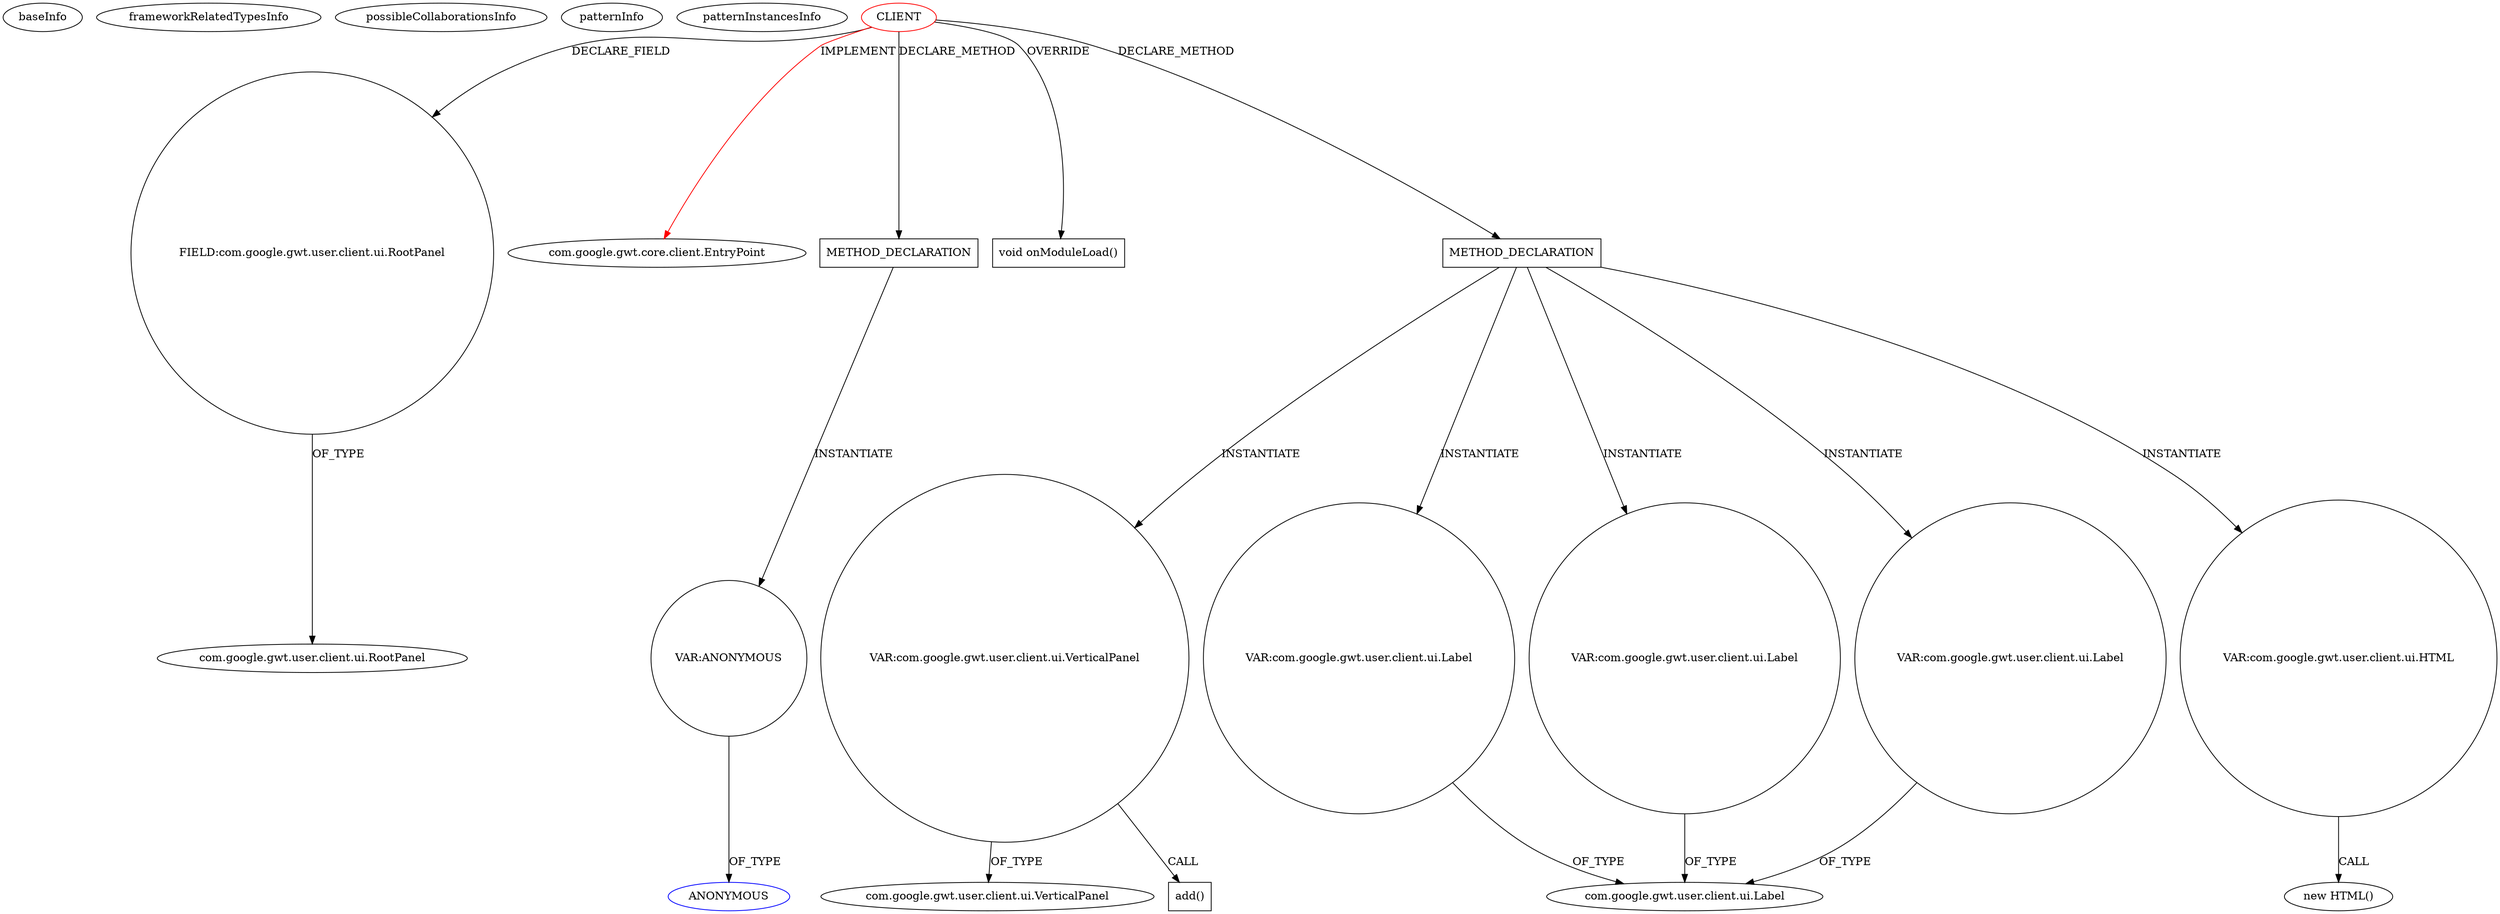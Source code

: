 digraph {
baseInfo[graphId=1937,category="pattern",isAnonymous=false,possibleRelation=false]
frameworkRelatedTypesInfo[0="com.google.gwt.core.client.EntryPoint"]
possibleCollaborationsInfo[]
patternInfo[frequency=2.0,patternRootClient=0]
patternInstancesInfo[0="DeannaSurma-Census~/DeannaSurma-Census/Census-master/src/com/cs4302/census/client/Census.java~Census~109",1="12010994-GLI-TP1~/12010994-GLI-TP1/GLI-TP1-master/src/main/java/fr/istic/m2gl/gli/client/gli.java~gli~1"]
12[label="FIELD:com.google.gwt.user.client.ui.RootPanel",vertexType="FIELD_DECLARATION",isFrameworkType=false,shape=circle]
13[label="com.google.gwt.user.client.ui.RootPanel",vertexType="FRAMEWORK_CLASS_TYPE",isFrameworkType=false]
0[label="CLIENT",vertexType="ROOT_CLIENT_CLASS_DECLARATION",isFrameworkType=false,color=red]
1[label="com.google.gwt.core.client.EntryPoint",vertexType="FRAMEWORK_INTERFACE_TYPE",isFrameworkType=false]
520[label="METHOD_DECLARATION",vertexType="CLIENT_METHOD_DECLARATION",isFrameworkType=false,shape=box]
20[label="void onModuleLoad()",vertexType="OVERRIDING_METHOD_DECLARATION",isFrameworkType=false,shape=box]
522[label="VAR:ANONYMOUS",vertexType="VARIABLE_EXPRESION",isFrameworkType=false,shape=circle]
523[label="ANONYMOUS",vertexType="REFERENCE_ANONYMOUS_DECLARATION",isFrameworkType=false,color=blue]
77[label="METHOD_DECLARATION",vertexType="CLIENT_METHOD_DECLARATION",isFrameworkType=false,shape=box]
328[label="VAR:com.google.gwt.user.client.ui.VerticalPanel",vertexType="VARIABLE_EXPRESION",isFrameworkType=false,shape=circle]
286[label="VAR:com.google.gwt.user.client.ui.Label",vertexType="VARIABLE_EXPRESION",isFrameworkType=false,shape=circle]
5[label="com.google.gwt.user.client.ui.Label",vertexType="FRAMEWORK_CLASS_TYPE",isFrameworkType=false]
95[label="VAR:com.google.gwt.user.client.ui.Label",vertexType="VARIABLE_EXPRESION",isFrameworkType=false,shape=circle]
322[label="VAR:com.google.gwt.user.client.ui.Label",vertexType="VARIABLE_EXPRESION",isFrameworkType=false,shape=circle]
329[label="com.google.gwt.user.client.ui.VerticalPanel",vertexType="FRAMEWORK_CLASS_TYPE",isFrameworkType=false]
335[label="VAR:com.google.gwt.user.client.ui.HTML",vertexType="VARIABLE_EXPRESION",isFrameworkType=false,shape=circle]
334[label="new HTML()",vertexType="CONSTRUCTOR_CALL",isFrameworkType=false]
338[label="add()",vertexType="INSIDE_CALL",isFrameworkType=false,shape=box]
0->12[label="DECLARE_FIELD"]
0->520[label="DECLARE_METHOD"]
286->5[label="OF_TYPE"]
77->335[label="INSTANTIATE"]
0->1[label="IMPLEMENT",color=red]
335->334[label="CALL"]
77->286[label="INSTANTIATE"]
77->328[label="INSTANTIATE"]
328->338[label="CALL"]
322->5[label="OF_TYPE"]
77->95[label="INSTANTIATE"]
77->322[label="INSTANTIATE"]
95->5[label="OF_TYPE"]
0->77[label="DECLARE_METHOD"]
328->329[label="OF_TYPE"]
12->13[label="OF_TYPE"]
520->522[label="INSTANTIATE"]
522->523[label="OF_TYPE"]
0->20[label="OVERRIDE"]
}
